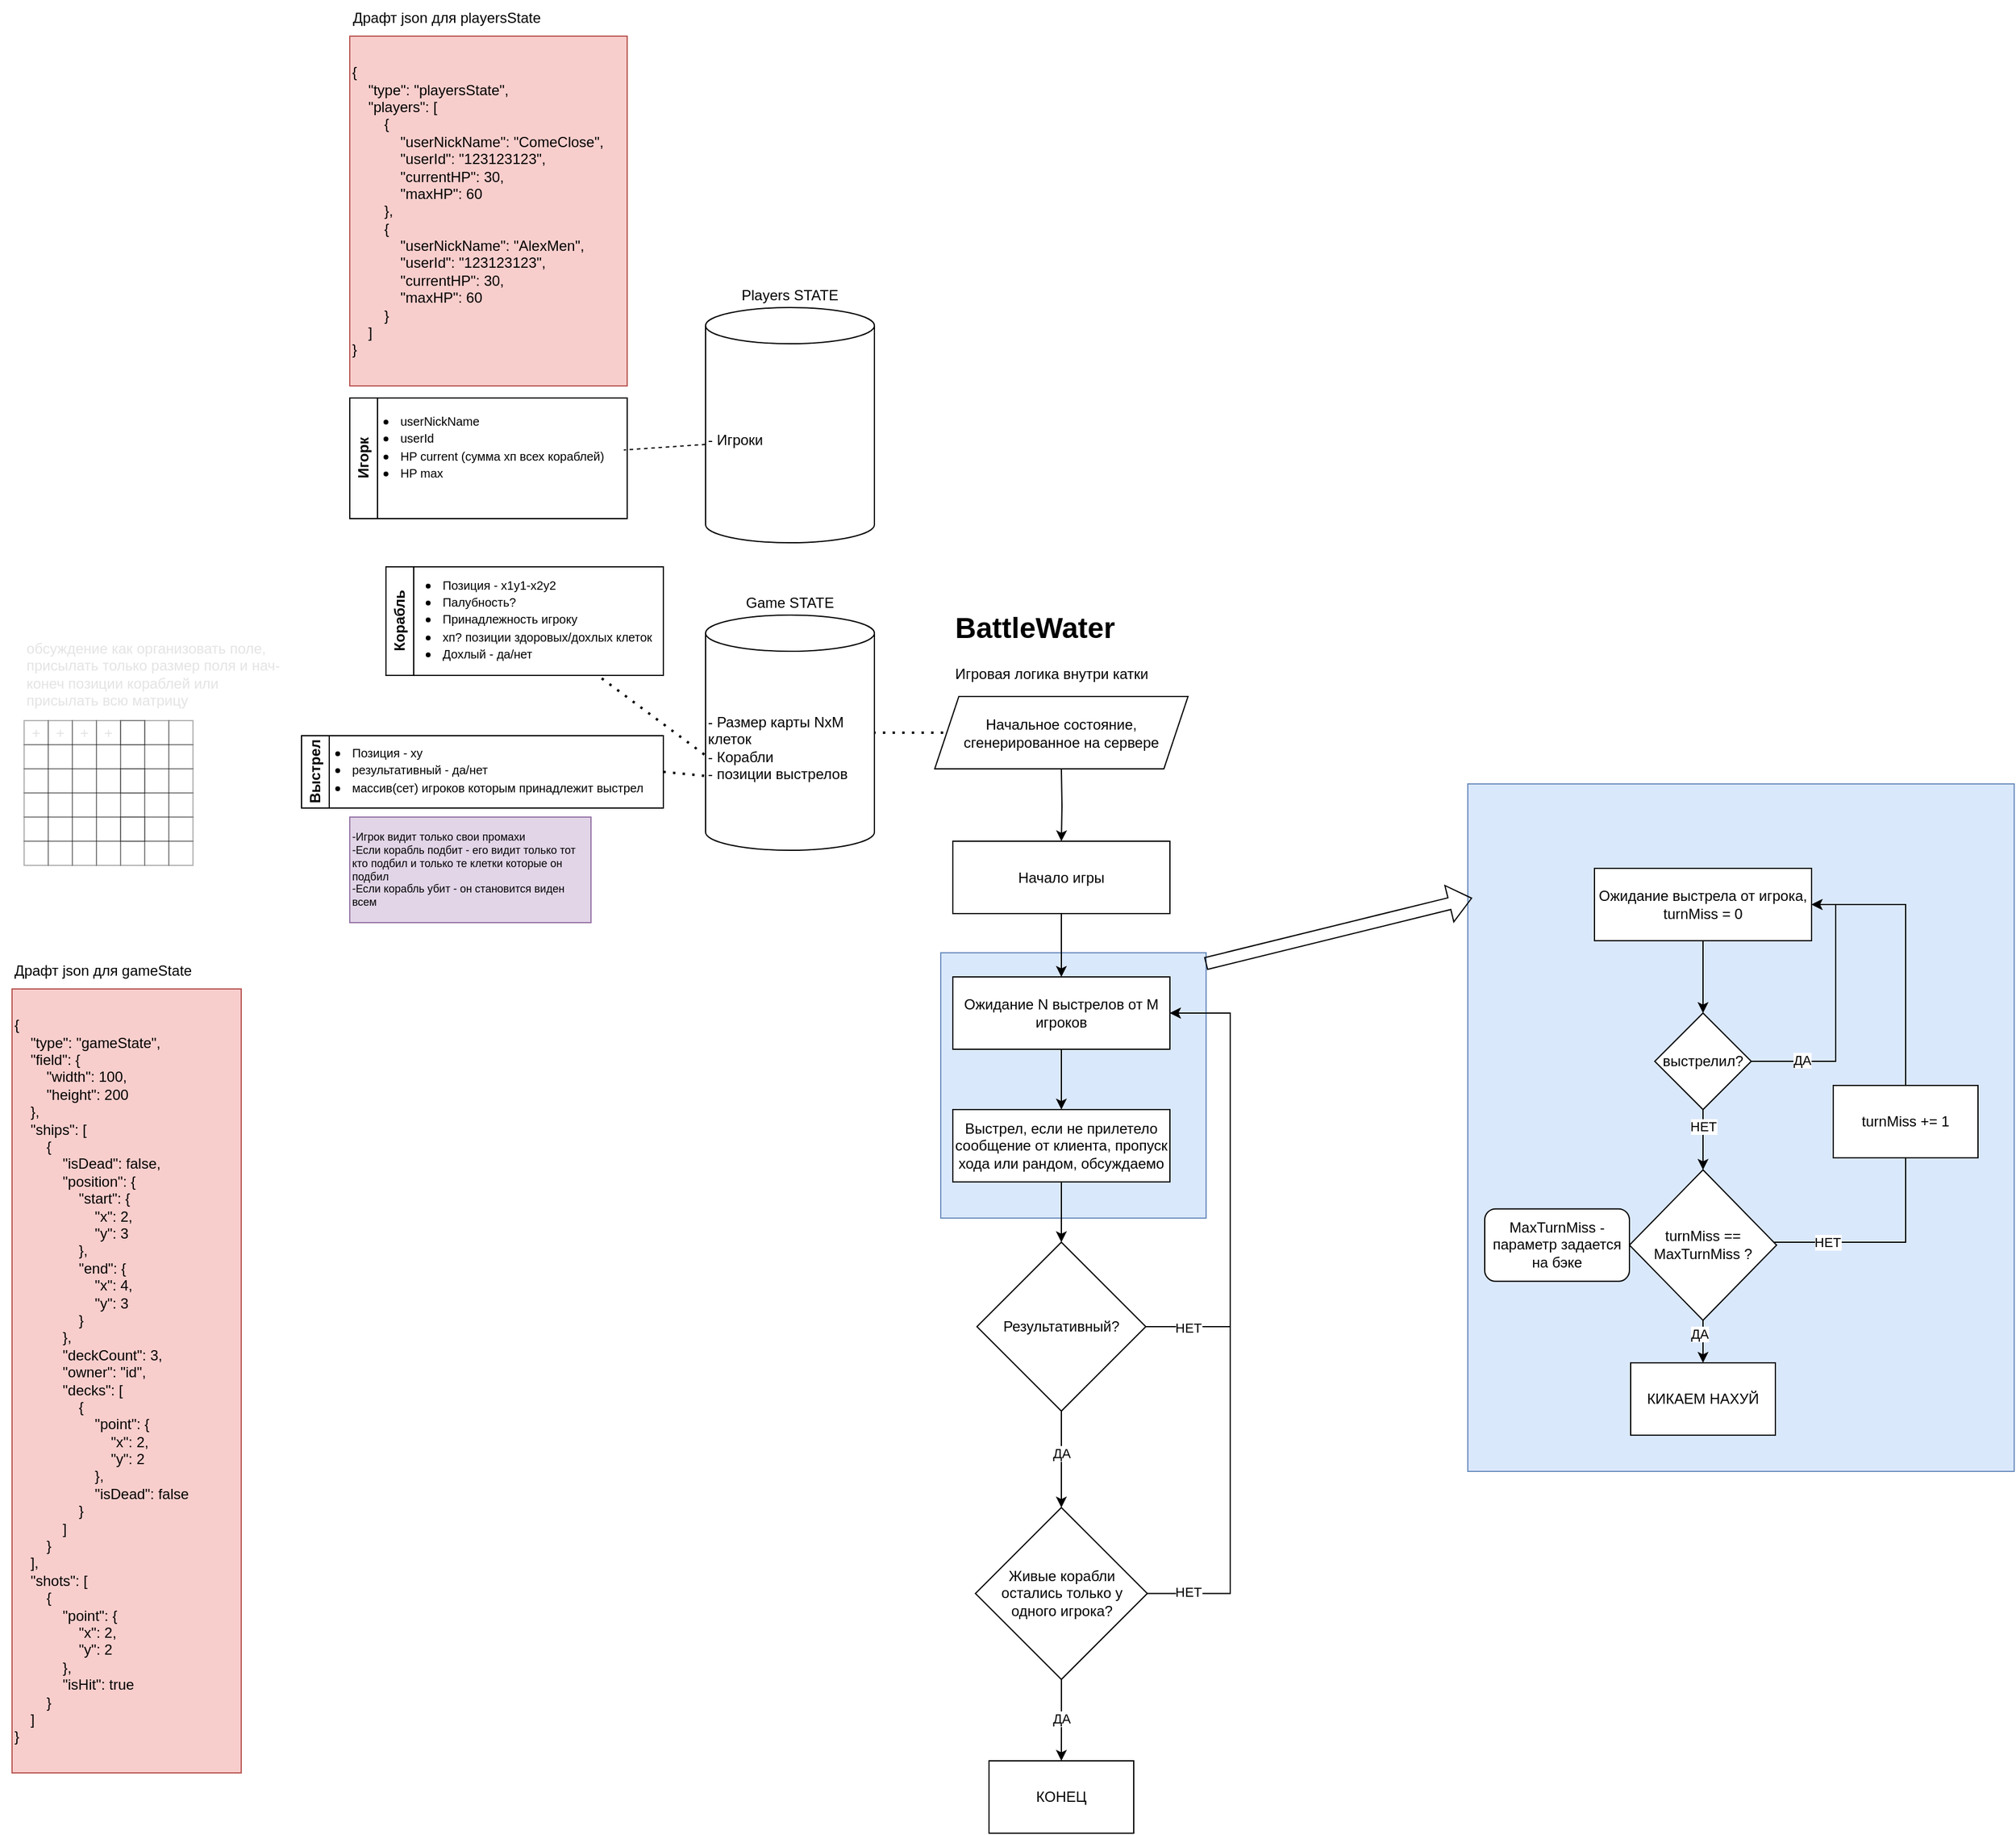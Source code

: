<mxfile version="26.0.8">
  <diagram name="Страница — 1" id="KYhVzXA_JqChedGT6ZxI">
    <mxGraphModel dx="3468" dy="2159" grid="1" gridSize="10" guides="1" tooltips="1" connect="1" arrows="1" fold="1" page="1" pageScale="1" pageWidth="827" pageHeight="1169" math="0" shadow="0">
      <root>
        <mxCell id="0" />
        <mxCell id="1" parent="0" />
        <mxCell id="QbWSYiIUv1RwiBLjb3eN-40" value="" style="whiteSpace=wrap;html=1;aspect=fixed;fillColor=#dae8fc;strokeColor=#6c8ebf;" vertex="1" parent="1">
          <mxGeometry y="340" width="220" height="220" as="geometry" />
        </mxCell>
        <mxCell id="QbWSYiIUv1RwiBLjb3eN-12" style="edgeStyle=orthogonalEdgeStyle;rounded=0;orthogonalLoop=1;jettySize=auto;html=1;entryX=0.5;entryY=0;entryDx=0;entryDy=0;" edge="1" parent="1" target="QbWSYiIUv1RwiBLjb3eN-11">
          <mxGeometry relative="1" as="geometry">
            <mxPoint x="100" y="187.5" as="sourcePoint" />
          </mxGeometry>
        </mxCell>
        <mxCell id="PFv9AXi_Do-M4x5E7HLB-14" value="&lt;span style=&quot;background-color: transparent; color: light-dark(rgb(0, 0, 0), rgb(255, 255, 255));&quot;&gt;- Размер карты NxM клеток&lt;/span&gt;&lt;div&gt;- Корабли&lt;/div&gt;&lt;div&gt;- позиции выстрелов&lt;/div&gt;" style="shape=cylinder3;whiteSpace=wrap;html=1;boundedLbl=1;backgroundOutline=1;size=15;align=left;" parent="1" vertex="1">
          <mxGeometry x="-195" y="60" width="140" height="195" as="geometry" />
        </mxCell>
        <mxCell id="PFv9AXi_Do-M4x5E7HLB-15" value="" style="endArrow=none;dashed=1;html=1;dashPattern=1 3;strokeWidth=2;rounded=0;entryX=1;entryY=0.5;entryDx=0;entryDy=0;entryPerimeter=0;exitX=0;exitY=0.5;exitDx=0;exitDy=0;" parent="1" target="PFv9AXi_Do-M4x5E7HLB-14" edge="1">
          <mxGeometry width="50" height="50" relative="1" as="geometry">
            <mxPoint x="10" y="157.5" as="sourcePoint" />
            <mxPoint x="130" y="220" as="targetPoint" />
          </mxGeometry>
        </mxCell>
        <mxCell id="PFv9AXi_Do-M4x5E7HLB-16" value="+" style="rounded=0;whiteSpace=wrap;html=1;opacity=30;textOpacity=10;" parent="1" vertex="1">
          <mxGeometry x="-760" y="147.5" width="20" height="20" as="geometry" />
        </mxCell>
        <mxCell id="PFv9AXi_Do-M4x5E7HLB-17" value="+" style="rounded=0;whiteSpace=wrap;html=1;opacity=30;textOpacity=10;" parent="1" vertex="1">
          <mxGeometry x="-740" y="147.5" width="20" height="20" as="geometry" />
        </mxCell>
        <mxCell id="PFv9AXi_Do-M4x5E7HLB-18" value="+" style="rounded=0;whiteSpace=wrap;html=1;opacity=30;textOpacity=10;" parent="1" vertex="1">
          <mxGeometry x="-720" y="147.5" width="20" height="20" as="geometry" />
        </mxCell>
        <mxCell id="PFv9AXi_Do-M4x5E7HLB-19" value="+" style="rounded=0;whiteSpace=wrap;html=1;opacity=30;textOpacity=10;" parent="1" vertex="1">
          <mxGeometry x="-700" y="147.5" width="20" height="20" as="geometry" />
        </mxCell>
        <mxCell id="PFv9AXi_Do-M4x5E7HLB-20" value="" style="rounded=0;whiteSpace=wrap;html=1;opacity=30;textOpacity=10;" parent="1" vertex="1">
          <mxGeometry x="-680" y="147.5" width="20" height="20" as="geometry" />
        </mxCell>
        <mxCell id="PFv9AXi_Do-M4x5E7HLB-21" value="" style="rounded=0;whiteSpace=wrap;html=1;opacity=30;textOpacity=10;" parent="1" vertex="1">
          <mxGeometry x="-760" y="167.5" width="20" height="20" as="geometry" />
        </mxCell>
        <mxCell id="PFv9AXi_Do-M4x5E7HLB-22" value="" style="rounded=0;whiteSpace=wrap;html=1;opacity=30;textOpacity=10;" parent="1" vertex="1">
          <mxGeometry x="-740" y="167.5" width="20" height="20" as="geometry" />
        </mxCell>
        <mxCell id="PFv9AXi_Do-M4x5E7HLB-23" value="" style="rounded=0;whiteSpace=wrap;html=1;opacity=30;textOpacity=10;" parent="1" vertex="1">
          <mxGeometry x="-720" y="167.5" width="20" height="20" as="geometry" />
        </mxCell>
        <mxCell id="PFv9AXi_Do-M4x5E7HLB-24" value="" style="rounded=0;whiteSpace=wrap;html=1;opacity=30;textOpacity=10;" parent="1" vertex="1">
          <mxGeometry x="-700" y="167.5" width="20" height="20" as="geometry" />
        </mxCell>
        <mxCell id="PFv9AXi_Do-M4x5E7HLB-25" value="" style="rounded=0;whiteSpace=wrap;html=1;opacity=30;textOpacity=10;" parent="1" vertex="1">
          <mxGeometry x="-680" y="167.5" width="20" height="20" as="geometry" />
        </mxCell>
        <mxCell id="PFv9AXi_Do-M4x5E7HLB-26" value="" style="rounded=0;whiteSpace=wrap;html=1;opacity=30;textOpacity=10;" parent="1" vertex="1">
          <mxGeometry x="-660" y="147.5" width="20" height="20" as="geometry" />
        </mxCell>
        <mxCell id="PFv9AXi_Do-M4x5E7HLB-27" value="" style="rounded=0;whiteSpace=wrap;html=1;opacity=30;textOpacity=10;" parent="1" vertex="1">
          <mxGeometry x="-660" y="167.5" width="20" height="20" as="geometry" />
        </mxCell>
        <mxCell id="PFv9AXi_Do-M4x5E7HLB-28" value="" style="rounded=0;whiteSpace=wrap;html=1;opacity=30;textOpacity=10;" parent="1" vertex="1">
          <mxGeometry x="-640" y="147.5" width="20" height="20" as="geometry" />
        </mxCell>
        <mxCell id="PFv9AXi_Do-M4x5E7HLB-29" value="" style="rounded=0;whiteSpace=wrap;html=1;opacity=30;textOpacity=10;" parent="1" vertex="1">
          <mxGeometry x="-640" y="167.5" width="20" height="20" as="geometry" />
        </mxCell>
        <mxCell id="PFv9AXi_Do-M4x5E7HLB-30" value="" style="rounded=0;whiteSpace=wrap;html=1;opacity=30;textOpacity=10;" parent="1" vertex="1">
          <mxGeometry x="-680" y="147.5" width="20" height="20" as="geometry" />
        </mxCell>
        <mxCell id="PFv9AXi_Do-M4x5E7HLB-31" value="обсуждение как организовать поле, присылать только размер поля и нач-конеч позиции кораблей или присылать всю матрицу" style="text;html=1;align=left;verticalAlign=middle;whiteSpace=wrap;rounded=0;opacity=30;textOpacity=10;" parent="1" vertex="1">
          <mxGeometry x="-760" y="70" width="220" height="77.5" as="geometry" />
        </mxCell>
        <mxCell id="PFv9AXi_Do-M4x5E7HLB-32" value="" style="rounded=0;whiteSpace=wrap;html=1;opacity=30;textOpacity=10;" parent="1" vertex="1">
          <mxGeometry x="-760" y="187.5" width="20" height="20" as="geometry" />
        </mxCell>
        <mxCell id="PFv9AXi_Do-M4x5E7HLB-33" value="" style="rounded=0;whiteSpace=wrap;html=1;opacity=30;textOpacity=10;" parent="1" vertex="1">
          <mxGeometry x="-740" y="187.5" width="20" height="20" as="geometry" />
        </mxCell>
        <mxCell id="PFv9AXi_Do-M4x5E7HLB-34" value="" style="rounded=0;whiteSpace=wrap;html=1;opacity=30;textOpacity=10;" parent="1" vertex="1">
          <mxGeometry x="-720" y="187.5" width="20" height="20" as="geometry" />
        </mxCell>
        <mxCell id="PFv9AXi_Do-M4x5E7HLB-35" value="" style="rounded=0;whiteSpace=wrap;html=1;opacity=30;textOpacity=10;" parent="1" vertex="1">
          <mxGeometry x="-700" y="187.5" width="20" height="20" as="geometry" />
        </mxCell>
        <mxCell id="PFv9AXi_Do-M4x5E7HLB-36" value="" style="rounded=0;whiteSpace=wrap;html=1;opacity=30;textOpacity=10;" parent="1" vertex="1">
          <mxGeometry x="-680" y="187.5" width="20" height="20" as="geometry" />
        </mxCell>
        <mxCell id="PFv9AXi_Do-M4x5E7HLB-37" value="" style="rounded=0;whiteSpace=wrap;html=1;opacity=30;textOpacity=10;" parent="1" vertex="1">
          <mxGeometry x="-760" y="207.5" width="20" height="20" as="geometry" />
        </mxCell>
        <mxCell id="PFv9AXi_Do-M4x5E7HLB-38" value="" style="rounded=0;whiteSpace=wrap;html=1;opacity=30;textOpacity=10;" parent="1" vertex="1">
          <mxGeometry x="-740" y="207.5" width="20" height="20" as="geometry" />
        </mxCell>
        <mxCell id="PFv9AXi_Do-M4x5E7HLB-39" value="" style="rounded=0;whiteSpace=wrap;html=1;opacity=30;textOpacity=10;" parent="1" vertex="1">
          <mxGeometry x="-720" y="207.5" width="20" height="20" as="geometry" />
        </mxCell>
        <mxCell id="PFv9AXi_Do-M4x5E7HLB-40" value="" style="rounded=0;whiteSpace=wrap;html=1;opacity=30;textOpacity=10;" parent="1" vertex="1">
          <mxGeometry x="-700" y="207.5" width="20" height="20" as="geometry" />
        </mxCell>
        <mxCell id="PFv9AXi_Do-M4x5E7HLB-41" value="" style="rounded=0;whiteSpace=wrap;html=1;opacity=30;textOpacity=10;" parent="1" vertex="1">
          <mxGeometry x="-680" y="207.5" width="20" height="20" as="geometry" />
        </mxCell>
        <mxCell id="PFv9AXi_Do-M4x5E7HLB-42" value="" style="rounded=0;whiteSpace=wrap;html=1;opacity=30;textOpacity=10;" parent="1" vertex="1">
          <mxGeometry x="-660" y="187.5" width="20" height="20" as="geometry" />
        </mxCell>
        <mxCell id="PFv9AXi_Do-M4x5E7HLB-43" value="" style="rounded=0;whiteSpace=wrap;html=1;opacity=30;textOpacity=10;" parent="1" vertex="1">
          <mxGeometry x="-660" y="207.5" width="20" height="20" as="geometry" />
        </mxCell>
        <mxCell id="PFv9AXi_Do-M4x5E7HLB-44" value="" style="rounded=0;whiteSpace=wrap;html=1;opacity=30;textOpacity=10;" parent="1" vertex="1">
          <mxGeometry x="-640" y="187.5" width="20" height="20" as="geometry" />
        </mxCell>
        <mxCell id="PFv9AXi_Do-M4x5E7HLB-45" value="" style="rounded=0;whiteSpace=wrap;html=1;opacity=30;textOpacity=10;" parent="1" vertex="1">
          <mxGeometry x="-640" y="207.5" width="20" height="20" as="geometry" />
        </mxCell>
        <mxCell id="PFv9AXi_Do-M4x5E7HLB-46" value="" style="rounded=0;whiteSpace=wrap;html=1;opacity=30;textOpacity=10;" parent="1" vertex="1">
          <mxGeometry x="-680" y="187.5" width="20" height="20" as="geometry" />
        </mxCell>
        <mxCell id="PFv9AXi_Do-M4x5E7HLB-47" value="" style="rounded=0;whiteSpace=wrap;html=1;opacity=30;textOpacity=10;" parent="1" vertex="1">
          <mxGeometry x="-760" y="227.5" width="20" height="20" as="geometry" />
        </mxCell>
        <mxCell id="PFv9AXi_Do-M4x5E7HLB-48" value="" style="rounded=0;whiteSpace=wrap;html=1;opacity=30;textOpacity=10;" parent="1" vertex="1">
          <mxGeometry x="-740" y="227.5" width="20" height="20" as="geometry" />
        </mxCell>
        <mxCell id="PFv9AXi_Do-M4x5E7HLB-49" value="" style="rounded=0;whiteSpace=wrap;html=1;opacity=30;textOpacity=10;" parent="1" vertex="1">
          <mxGeometry x="-720" y="227.5" width="20" height="20" as="geometry" />
        </mxCell>
        <mxCell id="PFv9AXi_Do-M4x5E7HLB-50" value="" style="rounded=0;whiteSpace=wrap;html=1;opacity=30;textOpacity=10;" parent="1" vertex="1">
          <mxGeometry x="-700" y="227.5" width="20" height="20" as="geometry" />
        </mxCell>
        <mxCell id="PFv9AXi_Do-M4x5E7HLB-51" value="" style="rounded=0;whiteSpace=wrap;html=1;opacity=30;textOpacity=10;" parent="1" vertex="1">
          <mxGeometry x="-680" y="227.5" width="20" height="20" as="geometry" />
        </mxCell>
        <mxCell id="PFv9AXi_Do-M4x5E7HLB-52" value="" style="rounded=0;whiteSpace=wrap;html=1;opacity=30;textOpacity=10;" parent="1" vertex="1">
          <mxGeometry x="-760" y="247.5" width="20" height="20" as="geometry" />
        </mxCell>
        <mxCell id="PFv9AXi_Do-M4x5E7HLB-53" value="" style="rounded=0;whiteSpace=wrap;html=1;opacity=30;textOpacity=10;" parent="1" vertex="1">
          <mxGeometry x="-740" y="247.5" width="20" height="20" as="geometry" />
        </mxCell>
        <mxCell id="PFv9AXi_Do-M4x5E7HLB-54" value="" style="rounded=0;whiteSpace=wrap;html=1;opacity=30;textOpacity=10;" parent="1" vertex="1">
          <mxGeometry x="-720" y="247.5" width="20" height="20" as="geometry" />
        </mxCell>
        <mxCell id="PFv9AXi_Do-M4x5E7HLB-55" value="" style="rounded=0;whiteSpace=wrap;html=1;opacity=30;textOpacity=10;" parent="1" vertex="1">
          <mxGeometry x="-700" y="247.5" width="20" height="20" as="geometry" />
        </mxCell>
        <mxCell id="PFv9AXi_Do-M4x5E7HLB-56" value="" style="rounded=0;whiteSpace=wrap;html=1;opacity=30;textOpacity=10;" parent="1" vertex="1">
          <mxGeometry x="-680" y="247.5" width="20" height="20" as="geometry" />
        </mxCell>
        <mxCell id="PFv9AXi_Do-M4x5E7HLB-57" value="" style="rounded=0;whiteSpace=wrap;html=1;opacity=30;textOpacity=10;" parent="1" vertex="1">
          <mxGeometry x="-660" y="227.5" width="20" height="20" as="geometry" />
        </mxCell>
        <mxCell id="PFv9AXi_Do-M4x5E7HLB-58" value="" style="rounded=0;whiteSpace=wrap;html=1;opacity=30;textOpacity=10;" parent="1" vertex="1">
          <mxGeometry x="-660" y="247.5" width="20" height="20" as="geometry" />
        </mxCell>
        <mxCell id="PFv9AXi_Do-M4x5E7HLB-59" value="" style="rounded=0;whiteSpace=wrap;html=1;opacity=30;textOpacity=10;" parent="1" vertex="1">
          <mxGeometry x="-640" y="227.5" width="20" height="20" as="geometry" />
        </mxCell>
        <mxCell id="PFv9AXi_Do-M4x5E7HLB-60" value="" style="rounded=0;whiteSpace=wrap;html=1;opacity=30;textOpacity=10;" parent="1" vertex="1">
          <mxGeometry x="-640" y="247.5" width="20" height="20" as="geometry" />
        </mxCell>
        <mxCell id="PFv9AXi_Do-M4x5E7HLB-61" value="" style="rounded=0;whiteSpace=wrap;html=1;opacity=30;textOpacity=10;" parent="1" vertex="1">
          <mxGeometry x="-680" y="227.5" width="20" height="20" as="geometry" />
        </mxCell>
        <mxCell id="PFv9AXi_Do-M4x5E7HLB-63" value="Game STATE" style="text;html=1;align=center;verticalAlign=middle;whiteSpace=wrap;rounded=0;" parent="1" vertex="1">
          <mxGeometry x="-190" y="30" width="130" height="40" as="geometry" />
        </mxCell>
        <mxCell id="PFv9AXi_Do-M4x5E7HLB-64" value="" style="endArrow=none;dashed=1;html=1;dashPattern=1 3;strokeWidth=2;rounded=0;exitX=-0.007;exitY=0.593;exitDx=0;exitDy=0;exitPerimeter=0;" parent="1" source="PFv9AXi_Do-M4x5E7HLB-14" target="PFv9AXi_Do-M4x5E7HLB-65" edge="1">
          <mxGeometry width="50" height="50" relative="1" as="geometry">
            <mxPoint x="-200" y="180" as="sourcePoint" />
            <mxPoint x="-260" y="185" as="targetPoint" />
          </mxGeometry>
        </mxCell>
        <mxCell id="PFv9AXi_Do-M4x5E7HLB-65" value="Корабль" style="swimlane;horizontal=0;whiteSpace=wrap;html=1;" parent="1" vertex="1">
          <mxGeometry x="-460" y="20" width="230" height="90" as="geometry">
            <mxRectangle x="-490" y="50" width="40" height="80" as="alternateBounds" />
          </mxGeometry>
        </mxCell>
        <mxCell id="PFv9AXi_Do-M4x5E7HLB-66" value="&lt;ul&gt;&lt;li&gt;&lt;font style=&quot;font-size: 10px;&quot;&gt;Позиция - x1y1-x2y2&lt;/font&gt;&lt;/li&gt;&lt;li style=&quot;&quot;&gt;&lt;font style=&quot;font-size: 10px;&quot;&gt;Палубность?&lt;/font&gt;&lt;/li&gt;&lt;li style=&quot;&quot;&gt;&lt;font style=&quot;font-size: 10px;&quot;&gt;Принадлежность игроку&lt;/font&gt;&lt;/li&gt;&lt;li style=&quot;&quot;&gt;&lt;font style=&quot;font-size: 10px;&quot;&gt;хп? позиции здоровых/дохлых клеток&lt;/font&gt;&lt;/li&gt;&lt;li style=&quot;&quot;&gt;&lt;span style=&quot;font-size: 10px;&quot;&gt;Дохлый - да/нет&lt;/span&gt;&lt;/li&gt;&lt;/ul&gt;" style="text;html=1;align=left;verticalAlign=middle;resizable=0;points=[];autosize=1;strokeColor=none;fillColor=none;" parent="PFv9AXi_Do-M4x5E7HLB-65" vertex="1">
          <mxGeometry x="5" y="-12.5" width="240" height="110" as="geometry" />
        </mxCell>
        <mxCell id="PFv9AXi_Do-M4x5E7HLB-68" value="Выстрел" style="swimlane;horizontal=0;whiteSpace=wrap;html=1;" parent="1" vertex="1">
          <mxGeometry x="-530" y="160" width="300" height="60" as="geometry">
            <mxRectangle x="-490" y="160" width="40" height="80" as="alternateBounds" />
          </mxGeometry>
        </mxCell>
        <mxCell id="PFv9AXi_Do-M4x5E7HLB-69" value="&lt;ul&gt;&lt;li&gt;&lt;font style=&quot;font-size: 10px;&quot;&gt;Позиция - xy&lt;/font&gt;&lt;/li&gt;&lt;li style=&quot;&quot;&gt;&lt;span style=&quot;font-size: 10px;&quot;&gt;результативный - да/нет&lt;/span&gt;&lt;/li&gt;&lt;li style=&quot;&quot;&gt;&lt;span style=&quot;font-size: 10px;&quot;&gt;массив(сет) игроков которым принадлежит выстрел&lt;/span&gt;&lt;/li&gt;&lt;/ul&gt;" style="text;html=1;align=left;verticalAlign=middle;resizable=0;points=[];autosize=1;strokeColor=none;fillColor=none;" parent="PFv9AXi_Do-M4x5E7HLB-68" vertex="1">
          <mxGeometry y="-12.5" width="300" height="80" as="geometry" />
        </mxCell>
        <mxCell id="PFv9AXi_Do-M4x5E7HLB-70" value="" style="endArrow=none;dashed=1;html=1;dashPattern=1 3;strokeWidth=2;rounded=0;entryX=0.015;entryY=0.685;entryDx=0;entryDy=0;entryPerimeter=0;exitX=1;exitY=0.5;exitDx=0;exitDy=0;" parent="1" source="PFv9AXi_Do-M4x5E7HLB-68" target="PFv9AXi_Do-M4x5E7HLB-14" edge="1">
          <mxGeometry width="50" height="50" relative="1" as="geometry">
            <mxPoint x="-60" y="330" as="sourcePoint" />
            <mxPoint x="-10" y="280" as="targetPoint" />
          </mxGeometry>
        </mxCell>
        <mxCell id="PFv9AXi_Do-M4x5E7HLB-71" value="-Игрок видит только свои промахи&lt;div&gt;-Если корабль подбит - его видит только тот кто подбил и только те клетки которые он подбил&lt;/div&gt;&lt;div&gt;-Если корабль убит - он становится виден всем&lt;/div&gt;" style="text;html=1;align=left;verticalAlign=middle;whiteSpace=wrap;rounded=0;fontSize=9;fillColor=#e1d5e7;strokeColor=#9673a6;" parent="1" vertex="1">
          <mxGeometry x="-490" y="227.5" width="200" height="87.5" as="geometry" />
        </mxCell>
        <mxCell id="PFv9AXi_Do-M4x5E7HLB-73" value="&lt;div&gt;{&lt;/div&gt;&lt;div&gt;&amp;nbsp; &amp;nbsp; &quot;type&quot;: &quot;gameState&quot;,&lt;/div&gt;&lt;div&gt;&amp;nbsp; &amp;nbsp; &quot;field&quot;: {&lt;/div&gt;&lt;div&gt;&amp;nbsp; &amp;nbsp; &amp;nbsp; &amp;nbsp; &quot;width&quot;: 100,&lt;/div&gt;&lt;div&gt;&amp;nbsp; &amp;nbsp; &amp;nbsp; &amp;nbsp; &quot;height&quot;: 200&lt;/div&gt;&lt;div&gt;&amp;nbsp; &amp;nbsp; },&lt;/div&gt;&lt;div&gt;&amp;nbsp; &amp;nbsp; &quot;ships&quot;: [&lt;/div&gt;&lt;div&gt;&amp;nbsp; &amp;nbsp; &amp;nbsp; &amp;nbsp; {&lt;/div&gt;&lt;div&gt;&amp;nbsp; &amp;nbsp; &amp;nbsp; &amp;nbsp; &amp;nbsp; &amp;nbsp; &quot;isDead&quot;: false,&lt;/div&gt;&lt;div&gt;&amp;nbsp; &amp;nbsp; &amp;nbsp; &amp;nbsp; &amp;nbsp; &amp;nbsp; &quot;position&quot;: {&lt;/div&gt;&lt;div&gt;&amp;nbsp; &amp;nbsp; &amp;nbsp; &amp;nbsp; &amp;nbsp; &amp;nbsp; &amp;nbsp; &amp;nbsp; &quot;start&quot;: {&lt;/div&gt;&lt;div&gt;&amp;nbsp; &amp;nbsp; &amp;nbsp; &amp;nbsp; &amp;nbsp; &amp;nbsp; &amp;nbsp; &amp;nbsp; &amp;nbsp; &amp;nbsp; &quot;x&quot;: 2,&lt;/div&gt;&lt;div&gt;&amp;nbsp; &amp;nbsp; &amp;nbsp; &amp;nbsp; &amp;nbsp; &amp;nbsp; &amp;nbsp; &amp;nbsp; &amp;nbsp; &amp;nbsp; &quot;y&quot;: 3&lt;/div&gt;&lt;div&gt;&amp;nbsp; &amp;nbsp; &amp;nbsp; &amp;nbsp; &amp;nbsp; &amp;nbsp; &amp;nbsp; &amp;nbsp; },&lt;/div&gt;&lt;div&gt;&amp;nbsp; &amp;nbsp; &amp;nbsp; &amp;nbsp; &amp;nbsp; &amp;nbsp; &amp;nbsp; &amp;nbsp; &quot;end&quot;: {&lt;/div&gt;&lt;div&gt;&amp;nbsp; &amp;nbsp; &amp;nbsp; &amp;nbsp; &amp;nbsp; &amp;nbsp; &amp;nbsp; &amp;nbsp; &amp;nbsp; &amp;nbsp; &quot;x&quot;: 4,&lt;/div&gt;&lt;div&gt;&amp;nbsp; &amp;nbsp; &amp;nbsp; &amp;nbsp; &amp;nbsp; &amp;nbsp; &amp;nbsp; &amp;nbsp; &amp;nbsp; &amp;nbsp; &quot;y&quot;: 3&lt;/div&gt;&lt;div&gt;&amp;nbsp; &amp;nbsp; &amp;nbsp; &amp;nbsp; &amp;nbsp; &amp;nbsp; &amp;nbsp; &amp;nbsp; }&lt;/div&gt;&lt;div&gt;&amp;nbsp; &amp;nbsp; &amp;nbsp; &amp;nbsp; &amp;nbsp; &amp;nbsp; },&lt;/div&gt;&lt;div&gt;&amp;nbsp; &amp;nbsp; &amp;nbsp; &amp;nbsp; &amp;nbsp; &amp;nbsp; &quot;deckCount&quot;: 3,&lt;/div&gt;&lt;div&gt;&amp;nbsp; &amp;nbsp; &amp;nbsp; &amp;nbsp; &amp;nbsp; &amp;nbsp; &quot;owner&quot;: &quot;id&quot;,&lt;/div&gt;&lt;div&gt;&amp;nbsp; &amp;nbsp; &amp;nbsp; &amp;nbsp; &amp;nbsp; &amp;nbsp; &quot;decks&quot;: [&lt;/div&gt;&lt;div&gt;&amp;nbsp; &amp;nbsp; &amp;nbsp; &amp;nbsp; &amp;nbsp; &amp;nbsp; &amp;nbsp; &amp;nbsp; {&lt;/div&gt;&lt;div&gt;&amp;nbsp; &amp;nbsp; &amp;nbsp; &amp;nbsp; &amp;nbsp; &amp;nbsp; &amp;nbsp; &amp;nbsp; &amp;nbsp; &amp;nbsp; &quot;point&quot;: {&lt;/div&gt;&lt;div&gt;&amp;nbsp; &amp;nbsp; &amp;nbsp; &amp;nbsp; &amp;nbsp; &amp;nbsp; &amp;nbsp; &amp;nbsp; &amp;nbsp; &amp;nbsp; &amp;nbsp; &amp;nbsp; &quot;x&quot;: 2,&lt;/div&gt;&lt;div&gt;&amp;nbsp; &amp;nbsp; &amp;nbsp; &amp;nbsp; &amp;nbsp; &amp;nbsp; &amp;nbsp; &amp;nbsp; &amp;nbsp; &amp;nbsp; &amp;nbsp; &amp;nbsp; &quot;y&quot;: 2&lt;/div&gt;&lt;div&gt;&amp;nbsp; &amp;nbsp; &amp;nbsp; &amp;nbsp; &amp;nbsp; &amp;nbsp; &amp;nbsp; &amp;nbsp; &amp;nbsp; &amp;nbsp; },&lt;/div&gt;&lt;div&gt;&amp;nbsp; &amp;nbsp; &amp;nbsp; &amp;nbsp; &amp;nbsp; &amp;nbsp; &amp;nbsp; &amp;nbsp; &amp;nbsp; &amp;nbsp; &quot;isDead&quot;: false&lt;/div&gt;&lt;div&gt;&amp;nbsp; &amp;nbsp; &amp;nbsp; &amp;nbsp; &amp;nbsp; &amp;nbsp; &amp;nbsp; &amp;nbsp; }&lt;/div&gt;&lt;div&gt;&amp;nbsp; &amp;nbsp; &amp;nbsp; &amp;nbsp; &amp;nbsp; &amp;nbsp; ]&lt;/div&gt;&lt;div&gt;&amp;nbsp; &amp;nbsp; &amp;nbsp; &amp;nbsp; }&lt;/div&gt;&lt;div&gt;&amp;nbsp; &amp;nbsp; ],&lt;/div&gt;&lt;div&gt;&amp;nbsp; &amp;nbsp; &quot;shots&quot;: [&lt;/div&gt;&lt;div&gt;&amp;nbsp; &amp;nbsp; &amp;nbsp; &amp;nbsp; {&lt;/div&gt;&lt;div&gt;&amp;nbsp; &amp;nbsp; &amp;nbsp; &amp;nbsp; &amp;nbsp; &amp;nbsp; &quot;point&quot;: {&lt;/div&gt;&lt;div&gt;&amp;nbsp; &amp;nbsp; &amp;nbsp; &amp;nbsp; &amp;nbsp; &amp;nbsp; &amp;nbsp; &amp;nbsp; &quot;x&quot;: 2,&lt;/div&gt;&lt;div&gt;&amp;nbsp; &amp;nbsp; &amp;nbsp; &amp;nbsp; &amp;nbsp; &amp;nbsp; &amp;nbsp; &amp;nbsp; &quot;y&quot;: 2&lt;/div&gt;&lt;div&gt;&amp;nbsp; &amp;nbsp; &amp;nbsp; &amp;nbsp; &amp;nbsp; &amp;nbsp; },&lt;/div&gt;&lt;div&gt;&amp;nbsp; &amp;nbsp; &amp;nbsp; &amp;nbsp; &amp;nbsp; &amp;nbsp; &quot;isHit&quot;: true&lt;/div&gt;&lt;div&gt;&amp;nbsp; &amp;nbsp; &amp;nbsp; &amp;nbsp; }&lt;/div&gt;&lt;div&gt;&amp;nbsp; &amp;nbsp; ]&lt;/div&gt;&lt;div&gt;}&lt;/div&gt;" style="text;html=1;align=left;verticalAlign=middle;whiteSpace=wrap;rounded=0;fillColor=#f8cecc;strokeColor=#b85450;" parent="1" vertex="1">
          <mxGeometry x="-770" y="370" width="190" height="650" as="geometry" />
        </mxCell>
        <mxCell id="PFv9AXi_Do-M4x5E7HLB-74" value="Драфт json для gameState" style="text;html=1;align=center;verticalAlign=middle;resizable=0;points=[];autosize=1;strokeColor=none;fillColor=none;" parent="1" vertex="1">
          <mxGeometry x="-780" y="340" width="170" height="30" as="geometry" />
        </mxCell>
        <mxCell id="PFv9AXi_Do-M4x5E7HLB-75" value="&lt;h1 style=&quot;margin-top: 0px;&quot;&gt;BattleWater&lt;/h1&gt;&lt;p&gt;Игровая логика внутри катки&lt;/p&gt;" style="text;html=1;whiteSpace=wrap;overflow=hidden;rounded=0;" parent="1" vertex="1">
          <mxGeometry x="10" y="50" width="180" height="70" as="geometry" />
        </mxCell>
        <mxCell id="QbWSYiIUv1RwiBLjb3eN-1" value="- Игроки" style="shape=cylinder3;whiteSpace=wrap;html=1;boundedLbl=1;backgroundOutline=1;size=15;align=left;" vertex="1" parent="1">
          <mxGeometry x="-195" y="-195" width="140" height="195" as="geometry" />
        </mxCell>
        <mxCell id="QbWSYiIUv1RwiBLjb3eN-2" value="Players STATE" style="text;html=1;align=center;verticalAlign=middle;whiteSpace=wrap;rounded=0;" vertex="1" parent="1">
          <mxGeometry x="-190" y="-225" width="130" height="40" as="geometry" />
        </mxCell>
        <mxCell id="QbWSYiIUv1RwiBLjb3eN-4" value="Игорк" style="swimlane;horizontal=0;whiteSpace=wrap;html=1;" vertex="1" parent="1">
          <mxGeometry x="-490" y="-120" width="230" height="100" as="geometry">
            <mxRectangle x="-490" y="50" width="40" height="80" as="alternateBounds" />
          </mxGeometry>
        </mxCell>
        <mxCell id="QbWSYiIUv1RwiBLjb3eN-5" value="&lt;ul&gt;&lt;li&gt;&lt;span style=&quot;font-size: 10px;&quot;&gt;userNickName&lt;/span&gt;&lt;/li&gt;&lt;li style=&quot;&quot;&gt;&lt;span style=&quot;font-size: 10px;&quot;&gt;userId&lt;/span&gt;&lt;/li&gt;&lt;li&gt;&lt;span style=&quot;font-size: 10px;&quot;&gt;HP current (сумма хп всех кораблей)&lt;/span&gt;&lt;/li&gt;&lt;li&gt;&lt;span style=&quot;font-size: 10px;&quot;&gt;HP max&lt;/span&gt;&lt;/li&gt;&lt;/ul&gt;" style="text;html=1;align=left;verticalAlign=middle;resizable=0;points=[];autosize=1;strokeColor=none;fillColor=none;" vertex="1" parent="QbWSYiIUv1RwiBLjb3eN-4">
          <mxGeometry y="-10" width="230" height="100" as="geometry" />
        </mxCell>
        <mxCell id="QbWSYiIUv1RwiBLjb3eN-7" value="" style="endArrow=none;dashed=1;html=1;rounded=0;exitX=-0.001;exitY=0.582;exitDx=0;exitDy=0;exitPerimeter=0;entryX=0.988;entryY=0.531;entryDx=0;entryDy=0;entryPerimeter=0;" edge="1" parent="1" source="QbWSYiIUv1RwiBLjb3eN-1" target="QbWSYiIUv1RwiBLjb3eN-5">
          <mxGeometry width="50" height="50" relative="1" as="geometry">
            <mxPoint x="-280" y="-50" as="sourcePoint" />
            <mxPoint x="-230" y="-100" as="targetPoint" />
          </mxGeometry>
        </mxCell>
        <mxCell id="QbWSYiIUv1RwiBLjb3eN-9" value="&lt;div&gt;{&lt;/div&gt;&lt;div&gt;&amp;nbsp; &amp;nbsp; &quot;type&quot;: &quot;playersState&quot;,&lt;/div&gt;&lt;div&gt;&amp;nbsp; &amp;nbsp; &quot;players&quot;: [&lt;/div&gt;&lt;div&gt;&amp;nbsp; &amp;nbsp; &amp;nbsp; &amp;nbsp; {&lt;/div&gt;&lt;div&gt;&amp;nbsp; &amp;nbsp; &amp;nbsp; &amp;nbsp; &amp;nbsp; &amp;nbsp; &quot;userNickName&quot;: &quot;ComeClose&quot;,&lt;/div&gt;&lt;div&gt;&amp;nbsp; &amp;nbsp; &amp;nbsp; &amp;nbsp; &amp;nbsp; &amp;nbsp; &quot;userId&quot;: &quot;123123123&quot;,&lt;/div&gt;&lt;div&gt;&amp;nbsp; &amp;nbsp; &amp;nbsp; &amp;nbsp; &amp;nbsp; &amp;nbsp; &quot;currentHP&quot;: 30,&lt;/div&gt;&lt;div&gt;&amp;nbsp; &amp;nbsp; &amp;nbsp; &amp;nbsp; &amp;nbsp; &amp;nbsp; &quot;maxHP&quot;: 60&lt;/div&gt;&lt;div&gt;&amp;nbsp; &amp;nbsp; &amp;nbsp; &amp;nbsp; },&lt;/div&gt;&lt;div&gt;&amp;nbsp; &amp;nbsp; &amp;nbsp; &amp;nbsp; {&lt;/div&gt;&lt;div&gt;&amp;nbsp; &amp;nbsp; &amp;nbsp; &amp;nbsp; &amp;nbsp; &amp;nbsp; &quot;userNickName&quot;: &quot;AlexMen&quot;,&lt;/div&gt;&lt;div&gt;&amp;nbsp; &amp;nbsp; &amp;nbsp; &amp;nbsp; &amp;nbsp; &amp;nbsp; &quot;userId&quot;: &quot;123123123&quot;,&lt;/div&gt;&lt;div&gt;&amp;nbsp; &amp;nbsp; &amp;nbsp; &amp;nbsp; &amp;nbsp; &amp;nbsp; &quot;currentHP&quot;: 30,&lt;/div&gt;&lt;div&gt;&amp;nbsp; &amp;nbsp; &amp;nbsp; &amp;nbsp; &amp;nbsp; &amp;nbsp; &quot;maxHP&quot;: 60&lt;/div&gt;&lt;div&gt;&amp;nbsp; &amp;nbsp; &amp;nbsp; &amp;nbsp; }&lt;/div&gt;&lt;div&gt;&amp;nbsp; &amp;nbsp; ]&lt;/div&gt;&lt;div&gt;}&lt;/div&gt;" style="text;html=1;align=left;verticalAlign=middle;whiteSpace=wrap;rounded=0;fillColor=#f8cecc;strokeColor=#b85450;" vertex="1" parent="1">
          <mxGeometry x="-490" y="-420" width="230" height="290" as="geometry" />
        </mxCell>
        <mxCell id="QbWSYiIUv1RwiBLjb3eN-10" value="Драфт json для playersState" style="text;html=1;align=center;verticalAlign=middle;resizable=0;points=[];autosize=1;strokeColor=none;fillColor=none;" vertex="1" parent="1">
          <mxGeometry x="-500" y="-450" width="180" height="30" as="geometry" />
        </mxCell>
        <mxCell id="QbWSYiIUv1RwiBLjb3eN-14" style="edgeStyle=orthogonalEdgeStyle;rounded=0;orthogonalLoop=1;jettySize=auto;html=1;entryX=0.5;entryY=0;entryDx=0;entryDy=0;" edge="1" parent="1" source="QbWSYiIUv1RwiBLjb3eN-11">
          <mxGeometry relative="1" as="geometry">
            <mxPoint x="100" y="360" as="targetPoint" />
          </mxGeometry>
        </mxCell>
        <mxCell id="QbWSYiIUv1RwiBLjb3eN-11" value="Начало игры" style="rounded=0;whiteSpace=wrap;html=1;" vertex="1" parent="1">
          <mxGeometry x="10" y="247.5" width="180" height="60" as="geometry" />
        </mxCell>
        <mxCell id="QbWSYiIUv1RwiBLjb3eN-18" style="edgeStyle=orthogonalEdgeStyle;rounded=0;orthogonalLoop=1;jettySize=auto;html=1;" edge="1" parent="1" source="QbWSYiIUv1RwiBLjb3eN-15" target="QbWSYiIUv1RwiBLjb3eN-17">
          <mxGeometry relative="1" as="geometry" />
        </mxCell>
        <mxCell id="QbWSYiIUv1RwiBLjb3eN-15" value="Ожидание N выстрелов от M игроков" style="rounded=0;whiteSpace=wrap;html=1;" vertex="1" parent="1">
          <mxGeometry x="10" y="360" width="180" height="60" as="geometry" />
        </mxCell>
        <mxCell id="QbWSYiIUv1RwiBLjb3eN-21" style="edgeStyle=orthogonalEdgeStyle;rounded=0;orthogonalLoop=1;jettySize=auto;html=1;" edge="1" parent="1" source="QbWSYiIUv1RwiBLjb3eN-22">
          <mxGeometry relative="1" as="geometry">
            <mxPoint x="100" y="690" as="targetPoint" />
          </mxGeometry>
        </mxCell>
        <mxCell id="QbWSYiIUv1RwiBLjb3eN-17" value="Выстрел, если не прилетело сообщение от клиента, пропуск хода или рандом, обсуждаемо" style="rounded=0;whiteSpace=wrap;html=1;" vertex="1" parent="1">
          <mxGeometry x="10" y="470" width="180" height="60" as="geometry" />
        </mxCell>
        <mxCell id="QbWSYiIUv1RwiBLjb3eN-23" style="edgeStyle=orthogonalEdgeStyle;rounded=0;orthogonalLoop=1;jettySize=auto;html=1;entryX=1;entryY=0.5;entryDx=0;entryDy=0;exitX=1;exitY=0.5;exitDx=0;exitDy=0;" edge="1" parent="1" source="QbWSYiIUv1RwiBLjb3eN-22">
          <mxGeometry relative="1" as="geometry">
            <mxPoint x="190" y="390" as="targetPoint" />
            <Array as="points">
              <mxPoint x="240" y="650" />
              <mxPoint x="240" y="390" />
            </Array>
          </mxGeometry>
        </mxCell>
        <mxCell id="QbWSYiIUv1RwiBLjb3eN-24" value="НЕТ" style="edgeLabel;html=1;align=center;verticalAlign=middle;resizable=0;points=[];" vertex="1" connectable="0" parent="QbWSYiIUv1RwiBLjb3eN-23">
          <mxGeometry x="0.38" y="-2" relative="1" as="geometry">
            <mxPoint x="-37" y="193" as="offset" />
          </mxGeometry>
        </mxCell>
        <mxCell id="QbWSYiIUv1RwiBLjb3eN-26" style="edgeStyle=orthogonalEdgeStyle;rounded=0;orthogonalLoop=1;jettySize=auto;html=1;exitX=0.5;exitY=1;exitDx=0;exitDy=0;" edge="1" parent="1" source="QbWSYiIUv1RwiBLjb3eN-22">
          <mxGeometry relative="1" as="geometry">
            <mxPoint x="100" y="800" as="targetPoint" />
          </mxGeometry>
        </mxCell>
        <mxCell id="QbWSYiIUv1RwiBLjb3eN-27" value="ДА" style="edgeLabel;html=1;align=center;verticalAlign=middle;resizable=0;points=[];" vertex="1" connectable="0" parent="QbWSYiIUv1RwiBLjb3eN-26">
          <mxGeometry x="-0.295" relative="1" as="geometry">
            <mxPoint y="6" as="offset" />
          </mxGeometry>
        </mxCell>
        <mxCell id="QbWSYiIUv1RwiBLjb3eN-30" style="edgeStyle=orthogonalEdgeStyle;rounded=0;orthogonalLoop=1;jettySize=auto;html=1;exitX=1;exitY=0.5;exitDx=0;exitDy=0;entryX=1;entryY=0.5;entryDx=0;entryDy=0;" edge="1" parent="1" source="QbWSYiIUv1RwiBLjb3eN-29">
          <mxGeometry relative="1" as="geometry">
            <mxPoint x="190" y="390" as="targetPoint" />
            <Array as="points">
              <mxPoint x="240" y="871" />
              <mxPoint x="240" y="390" />
            </Array>
          </mxGeometry>
        </mxCell>
        <mxCell id="QbWSYiIUv1RwiBLjb3eN-31" value="НЕТ" style="edgeLabel;html=1;align=center;verticalAlign=middle;resizable=0;points=[];" vertex="1" connectable="0" parent="QbWSYiIUv1RwiBLjb3eN-30">
          <mxGeometry x="-0.674" relative="1" as="geometry">
            <mxPoint x="-35" y="28" as="offset" />
          </mxGeometry>
        </mxCell>
        <mxCell id="QbWSYiIUv1RwiBLjb3eN-33" style="edgeStyle=orthogonalEdgeStyle;rounded=0;orthogonalLoop=1;jettySize=auto;html=1;" edge="1" parent="1" source="QbWSYiIUv1RwiBLjb3eN-29">
          <mxGeometry relative="1" as="geometry">
            <mxPoint x="100" y="1010" as="targetPoint" />
          </mxGeometry>
        </mxCell>
        <mxCell id="QbWSYiIUv1RwiBLjb3eN-34" value="ДА" style="edgeLabel;html=1;align=center;verticalAlign=middle;resizable=0;points=[];" vertex="1" connectable="0" parent="QbWSYiIUv1RwiBLjb3eN-33">
          <mxGeometry x="-0.049" relative="1" as="geometry">
            <mxPoint as="offset" />
          </mxGeometry>
        </mxCell>
        <mxCell id="QbWSYiIUv1RwiBLjb3eN-29" value="Живые корабли остались только у одного игрока?" style="rhombus;whiteSpace=wrap;html=1;" vertex="1" parent="1">
          <mxGeometry x="28.75" y="800" width="142.5" height="142.5" as="geometry" />
        </mxCell>
        <mxCell id="QbWSYiIUv1RwiBLjb3eN-32" value="КОНЕЦ" style="rounded=0;whiteSpace=wrap;html=1;" vertex="1" parent="1">
          <mxGeometry x="40" y="1010" width="120" height="60" as="geometry" />
        </mxCell>
        <mxCell id="QbWSYiIUv1RwiBLjb3eN-35" value="Начальное состояние, сгенерированное на сервере" style="shape=parallelogram;perimeter=parallelogramPerimeter;whiteSpace=wrap;html=1;fixedSize=1;" vertex="1" parent="1">
          <mxGeometry x="-5" y="127.5" width="210" height="60" as="geometry" />
        </mxCell>
        <mxCell id="QbWSYiIUv1RwiBLjb3eN-37" value="" style="edgeStyle=orthogonalEdgeStyle;rounded=0;orthogonalLoop=1;jettySize=auto;html=1;" edge="1" parent="1" source="QbWSYiIUv1RwiBLjb3eN-17" target="QbWSYiIUv1RwiBLjb3eN-22">
          <mxGeometry relative="1" as="geometry">
            <mxPoint x="100" y="530" as="sourcePoint" />
            <mxPoint x="100" y="690" as="targetPoint" />
          </mxGeometry>
        </mxCell>
        <mxCell id="QbWSYiIUv1RwiBLjb3eN-22" value="Результативный?" style="rhombus;whiteSpace=wrap;html=1;" vertex="1" parent="1">
          <mxGeometry x="30" y="580" width="140" height="140" as="geometry" />
        </mxCell>
        <mxCell id="QbWSYiIUv1RwiBLjb3eN-43" value="" style="rounded=0;whiteSpace=wrap;html=1;fillColor=#dae8fc;strokeColor=#6c8ebf;" vertex="1" parent="1">
          <mxGeometry x="437" y="200" width="453" height="570" as="geometry" />
        </mxCell>
        <mxCell id="QbWSYiIUv1RwiBLjb3eN-44" value="" style="shape=flexArrow;endArrow=classic;html=1;rounded=0;entryX=0.008;entryY=0.166;entryDx=0;entryDy=0;entryPerimeter=0;exitX=0.998;exitY=0.041;exitDx=0;exitDy=0;exitPerimeter=0;" edge="1" parent="1" source="QbWSYiIUv1RwiBLjb3eN-40" target="QbWSYiIUv1RwiBLjb3eN-43">
          <mxGeometry width="50" height="50" relative="1" as="geometry">
            <mxPoint x="150" y="540" as="sourcePoint" />
            <mxPoint x="200" y="490" as="targetPoint" />
          </mxGeometry>
        </mxCell>
        <mxCell id="QbWSYiIUv1RwiBLjb3eN-47" style="edgeStyle=orthogonalEdgeStyle;rounded=0;orthogonalLoop=1;jettySize=auto;html=1;" edge="1" parent="1" source="QbWSYiIUv1RwiBLjb3eN-45" target="QbWSYiIUv1RwiBLjb3eN-46">
          <mxGeometry relative="1" as="geometry" />
        </mxCell>
        <mxCell id="QbWSYiIUv1RwiBLjb3eN-45" value="Ожидание выстрела от игрока,&lt;div&gt;turnMiss = 0&lt;/div&gt;" style="rounded=0;whiteSpace=wrap;html=1;" vertex="1" parent="1">
          <mxGeometry x="542" y="270" width="180" height="60" as="geometry" />
        </mxCell>
        <mxCell id="QbWSYiIUv1RwiBLjb3eN-52" style="edgeStyle=orthogonalEdgeStyle;rounded=0;orthogonalLoop=1;jettySize=auto;html=1;" edge="1" parent="1" source="QbWSYiIUv1RwiBLjb3eN-46" target="QbWSYiIUv1RwiBLjb3eN-49">
          <mxGeometry relative="1" as="geometry" />
        </mxCell>
        <mxCell id="QbWSYiIUv1RwiBLjb3eN-60" value="НЕТ" style="edgeLabel;html=1;align=center;verticalAlign=middle;resizable=0;points=[];" vertex="1" connectable="0" parent="QbWSYiIUv1RwiBLjb3eN-52">
          <mxGeometry x="-0.448" relative="1" as="geometry">
            <mxPoint as="offset" />
          </mxGeometry>
        </mxCell>
        <mxCell id="QbWSYiIUv1RwiBLjb3eN-56" style="edgeStyle=orthogonalEdgeStyle;rounded=0;orthogonalLoop=1;jettySize=auto;html=1;entryX=1;entryY=0.5;entryDx=0;entryDy=0;" edge="1" parent="1" source="QbWSYiIUv1RwiBLjb3eN-46" target="QbWSYiIUv1RwiBLjb3eN-45">
          <mxGeometry relative="1" as="geometry">
            <Array as="points">
              <mxPoint x="742" y="430" />
              <mxPoint x="742" y="300" />
            </Array>
          </mxGeometry>
        </mxCell>
        <mxCell id="QbWSYiIUv1RwiBLjb3eN-57" value="ДА" style="edgeLabel;html=1;align=center;verticalAlign=middle;resizable=0;points=[];" vertex="1" connectable="0" parent="QbWSYiIUv1RwiBLjb3eN-56">
          <mxGeometry x="-0.624" y="1" relative="1" as="geometry">
            <mxPoint as="offset" />
          </mxGeometry>
        </mxCell>
        <mxCell id="QbWSYiIUv1RwiBLjb3eN-46" value="выстрелил?" style="rhombus;whiteSpace=wrap;html=1;" vertex="1" parent="1">
          <mxGeometry x="592" y="390" width="80" height="80" as="geometry" />
        </mxCell>
        <mxCell id="QbWSYiIUv1RwiBLjb3eN-54" style="edgeStyle=orthogonalEdgeStyle;rounded=0;orthogonalLoop=1;jettySize=auto;html=1;" edge="1" parent="1" source="QbWSYiIUv1RwiBLjb3eN-49" target="QbWSYiIUv1RwiBLjb3eN-53">
          <mxGeometry relative="1" as="geometry" />
        </mxCell>
        <mxCell id="QbWSYiIUv1RwiBLjb3eN-61" value="ДА" style="edgeLabel;html=1;align=center;verticalAlign=middle;resizable=0;points=[];" vertex="1" connectable="0" parent="QbWSYiIUv1RwiBLjb3eN-54">
          <mxGeometry x="-0.533" y="-3" relative="1" as="geometry">
            <mxPoint as="offset" />
          </mxGeometry>
        </mxCell>
        <mxCell id="QbWSYiIUv1RwiBLjb3eN-58" style="edgeStyle=orthogonalEdgeStyle;rounded=0;orthogonalLoop=1;jettySize=auto;html=1;entryX=1;entryY=0.5;entryDx=0;entryDy=0;" edge="1" parent="1" source="QbWSYiIUv1RwiBLjb3eN-49" target="QbWSYiIUv1RwiBLjb3eN-45">
          <mxGeometry relative="1" as="geometry">
            <Array as="points">
              <mxPoint x="800" y="580" />
              <mxPoint x="800" y="300" />
            </Array>
          </mxGeometry>
        </mxCell>
        <mxCell id="QbWSYiIUv1RwiBLjb3eN-59" value="НЕТ" style="edgeLabel;html=1;align=center;verticalAlign=middle;resizable=0;points=[];" vertex="1" connectable="0" parent="QbWSYiIUv1RwiBLjb3eN-58">
          <mxGeometry x="-0.787" relative="1" as="geometry">
            <mxPoint x="-6" as="offset" />
          </mxGeometry>
        </mxCell>
        <mxCell id="QbWSYiIUv1RwiBLjb3eN-49" value="turnMiss == MaxTurnMiss ?" style="rhombus;whiteSpace=wrap;html=1;" vertex="1" parent="1">
          <mxGeometry x="571" y="520" width="122" height="124.77" as="geometry" />
        </mxCell>
        <mxCell id="QbWSYiIUv1RwiBLjb3eN-50" value="MaxTurnMiss - параметр задается на бэке" style="rounded=1;whiteSpace=wrap;html=1;" vertex="1" parent="1">
          <mxGeometry x="451" y="552.38" width="120" height="60" as="geometry" />
        </mxCell>
        <mxCell id="QbWSYiIUv1RwiBLjb3eN-53" value="КИКАЕМ НАХУЙ" style="rounded=0;whiteSpace=wrap;html=1;" vertex="1" parent="1">
          <mxGeometry x="572" y="680" width="120" height="60" as="geometry" />
        </mxCell>
        <mxCell id="QbWSYiIUv1RwiBLjb3eN-63" value="turnMiss += 1" style="rounded=0;whiteSpace=wrap;html=1;" vertex="1" parent="1">
          <mxGeometry x="740" y="450" width="120" height="60" as="geometry" />
        </mxCell>
      </root>
    </mxGraphModel>
  </diagram>
</mxfile>
